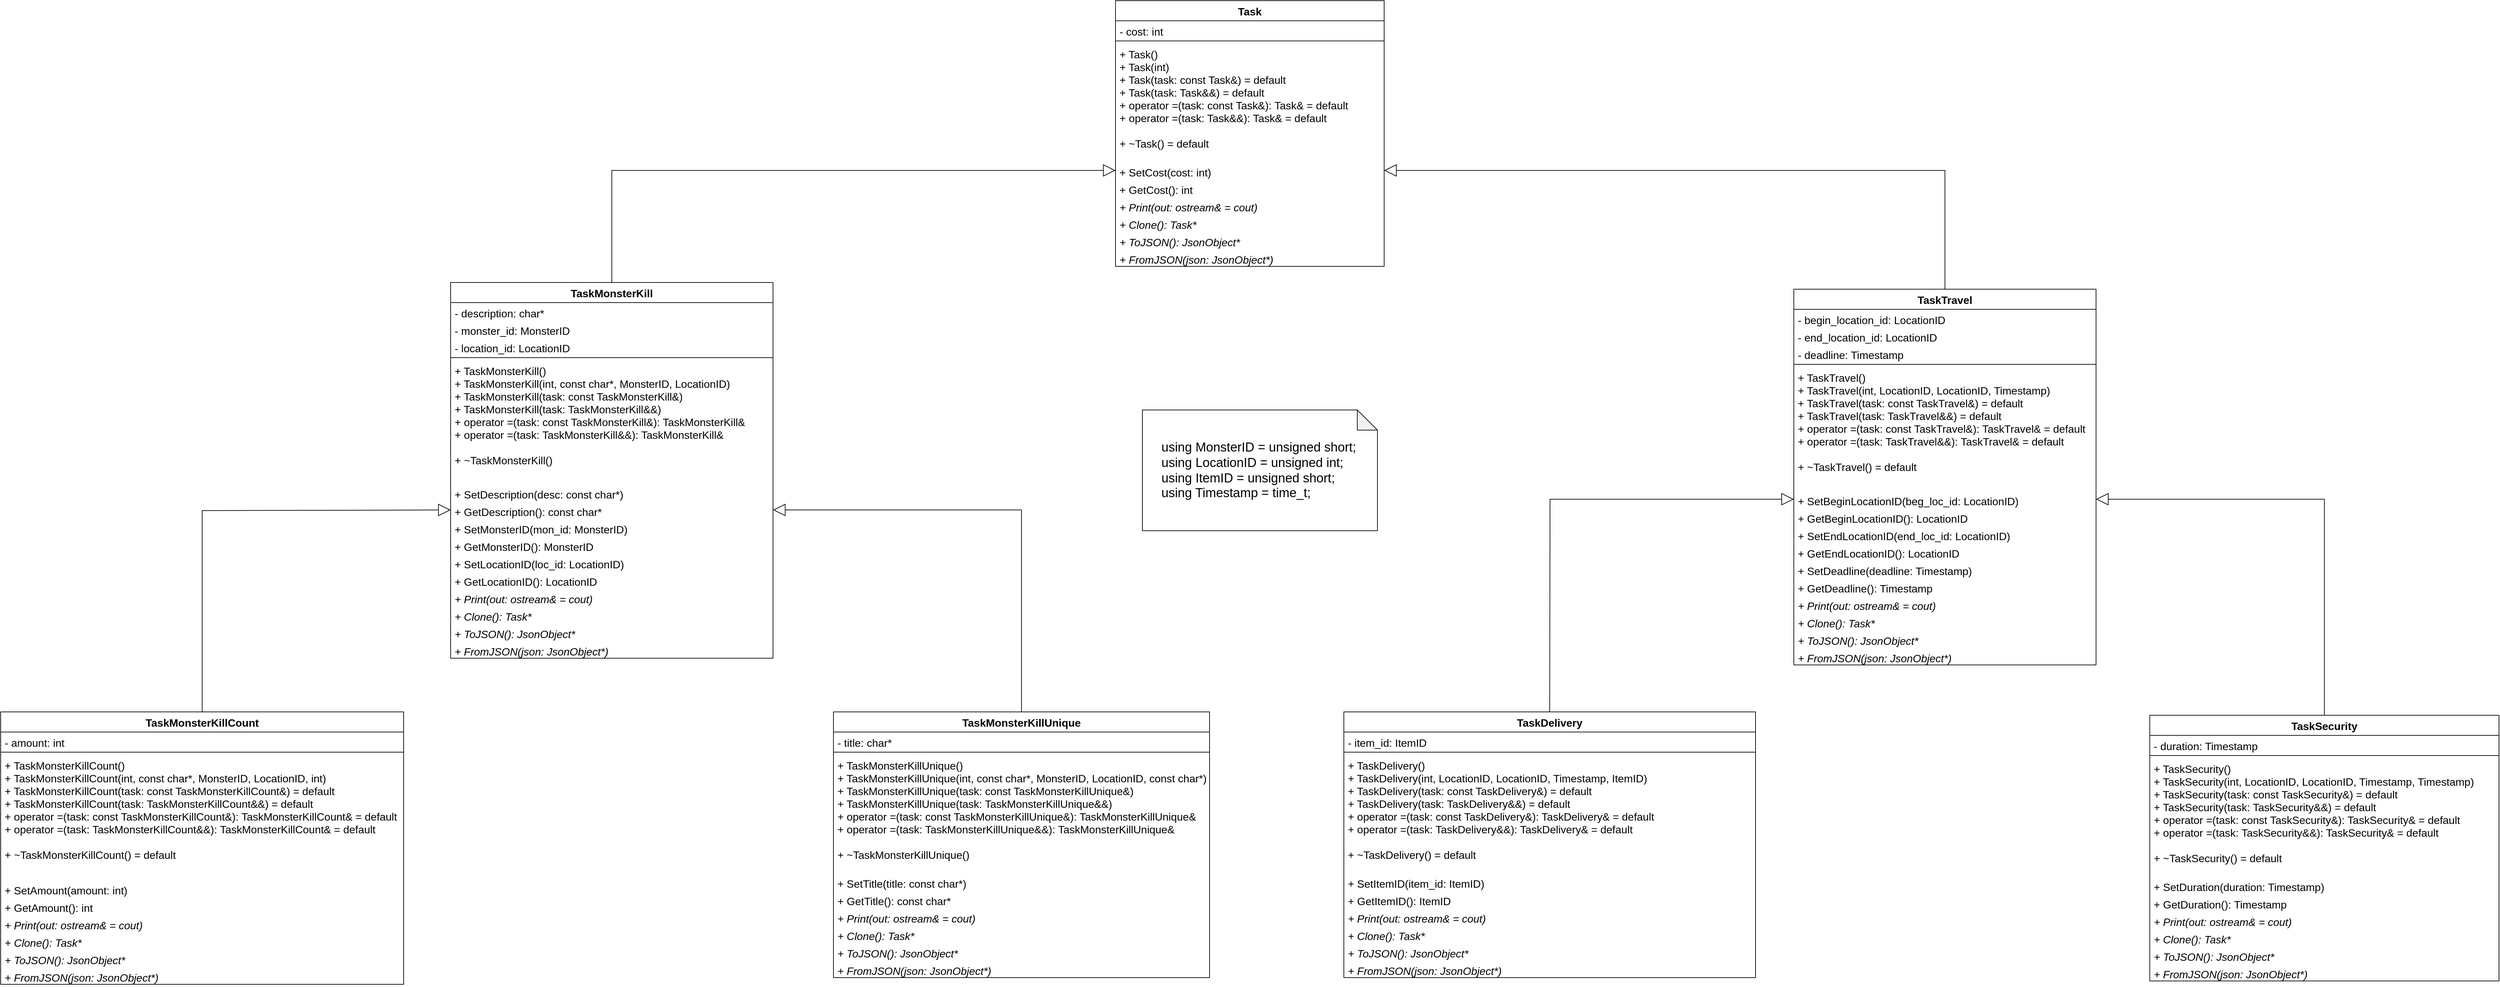 <mxfile version="21.3.2" type="device">
  <diagram id="rWQS4DkQSQgefhApk15S" name="Страница 1">
    <mxGraphModel dx="3987" dy="1282" grid="1" gridSize="10" guides="1" tooltips="1" connect="1" arrows="1" fold="1" page="1" pageScale="1" pageWidth="827" pageHeight="1169" math="0" shadow="0">
      <root>
        <mxCell id="0" />
        <mxCell id="1" parent="0" />
        <mxCell id="3hfO31XJrYpLVo_5r27i-4" value="Task" style="swimlane;fontStyle=1;align=center;verticalAlign=top;childLayout=stackLayout;horizontal=1;startSize=30;horizontalStack=0;resizeParent=1;resizeParentMax=0;resizeLast=0;collapsible=1;marginBottom=0;fontSize=16;" parent="1" vertex="1">
          <mxGeometry x="180" y="100" width="400" height="396" as="geometry">
            <mxRectangle x="240" y="80" width="130" height="30" as="alternateBounds" />
          </mxGeometry>
        </mxCell>
        <mxCell id="3hfO31XJrYpLVo_5r27i-5" value="- cost: int" style="text;strokeColor=none;fillColor=none;align=left;verticalAlign=top;spacingLeft=4;spacingRight=4;overflow=hidden;rotatable=0;points=[[0,0.5],[1,0.5]];portConstraint=eastwest;fontSize=16;" parent="3hfO31XJrYpLVo_5r27i-4" vertex="1">
          <mxGeometry y="30" width="400" height="26" as="geometry" />
        </mxCell>
        <mxCell id="3hfO31XJrYpLVo_5r27i-6" value="" style="line;strokeWidth=1;fillColor=none;align=left;verticalAlign=middle;spacingTop=-1;spacingLeft=3;spacingRight=3;rotatable=0;labelPosition=right;points=[];portConstraint=eastwest;strokeColor=inherit;fontSize=16;" parent="3hfO31XJrYpLVo_5r27i-4" vertex="1">
          <mxGeometry y="56" width="400" height="8" as="geometry" />
        </mxCell>
        <mxCell id="cNgjXtsWtj5kLl8NywG6-2" value="+ Task()&#xa;+ Task(int)&#xa;+ Task(task: const Task&amp;) = default&#xa;+ Task(task: Task&amp;&amp;) = default&#xa;+ operator =(task: const Task&amp;): Task&amp; = default&#xa;+ operator =(task: Task&amp;&amp;): Task&amp; = default&#xa;&#xa;+ ~Task() = default" style="text;strokeColor=none;fillColor=none;align=left;verticalAlign=top;spacingLeft=4;spacingRight=4;overflow=hidden;rotatable=0;points=[[0,0.5],[1,0.5]];portConstraint=eastwest;fontSize=16;" vertex="1" parent="3hfO31XJrYpLVo_5r27i-4">
          <mxGeometry y="64" width="400" height="176" as="geometry" />
        </mxCell>
        <mxCell id="3hfO31XJrYpLVo_5r27i-7" value="+ SetCost(cost: int)" style="text;strokeColor=none;fillColor=none;align=left;verticalAlign=top;spacingLeft=4;spacingRight=4;overflow=hidden;rotatable=0;points=[[0,0.5],[1,0.5]];portConstraint=eastwest;fontSize=16;" parent="3hfO31XJrYpLVo_5r27i-4" vertex="1">
          <mxGeometry y="240" width="400" height="26" as="geometry" />
        </mxCell>
        <mxCell id="PSsQXlyOoLHAOT7oywXX-3" value="+ GetCost(): int" style="text;strokeColor=none;fillColor=none;align=left;verticalAlign=top;spacingLeft=4;spacingRight=4;overflow=hidden;rotatable=0;points=[[0,0.5],[1,0.5]];portConstraint=eastwest;fontSize=16;" parent="3hfO31XJrYpLVo_5r27i-4" vertex="1">
          <mxGeometry y="266" width="400" height="26" as="geometry" />
        </mxCell>
        <mxCell id="PSsQXlyOoLHAOT7oywXX-6" value="+ Print(out: ostream&amp; = cout)" style="text;strokeColor=none;fillColor=none;align=left;verticalAlign=top;spacingLeft=4;spacingRight=4;overflow=hidden;rotatable=0;points=[[0,0.5],[1,0.5]];portConstraint=eastwest;fontSize=16;fontStyle=2" parent="3hfO31XJrYpLVo_5r27i-4" vertex="1">
          <mxGeometry y="292" width="400" height="26" as="geometry" />
        </mxCell>
        <mxCell id="Ha6nfSggmhr_J_KrxNNL-2" value="+ Clone(): Task*" style="text;strokeColor=none;fillColor=none;align=left;verticalAlign=top;spacingLeft=4;spacingRight=4;overflow=hidden;rotatable=0;points=[[0,0.5],[1,0.5]];portConstraint=eastwest;fontSize=16;fontStyle=2" parent="3hfO31XJrYpLVo_5r27i-4" vertex="1">
          <mxGeometry y="318" width="400" height="26" as="geometry" />
        </mxCell>
        <mxCell id="Ha6nfSggmhr_J_KrxNNL-9" value="+ ToJSON(): JsonObject*" style="text;strokeColor=none;fillColor=none;align=left;verticalAlign=top;spacingLeft=4;spacingRight=4;overflow=hidden;rotatable=0;points=[[0,0.5],[1,0.5]];portConstraint=eastwest;fontSize=16;fontStyle=2" parent="3hfO31XJrYpLVo_5r27i-4" vertex="1">
          <mxGeometry y="344" width="400" height="26" as="geometry" />
        </mxCell>
        <mxCell id="5is4JlVzFSGOokCDjIWY-12" value="+ FromJSON(json: JsonObject*)" style="text;strokeColor=none;fillColor=none;align=left;verticalAlign=top;spacingLeft=4;spacingRight=4;overflow=hidden;rotatable=0;points=[[0,0.5],[1,0.5]];portConstraint=eastwest;fontSize=16;fontStyle=2" parent="3hfO31XJrYpLVo_5r27i-4" vertex="1">
          <mxGeometry y="370" width="400" height="26" as="geometry" />
        </mxCell>
        <mxCell id="PSsQXlyOoLHAOT7oywXX-7" value="TaskMonsterKill" style="swimlane;fontStyle=1;align=center;verticalAlign=top;childLayout=stackLayout;horizontal=1;startSize=30;horizontalStack=0;resizeParent=1;resizeParentMax=0;resizeLast=0;collapsible=1;marginBottom=0;fontSize=16;" parent="1" vertex="1">
          <mxGeometry x="-810" y="520" width="480" height="560" as="geometry">
            <mxRectangle x="-160" y="400" width="130" height="30" as="alternateBounds" />
          </mxGeometry>
        </mxCell>
        <mxCell id="Ha6nfSggmhr_J_KrxNNL-1" value="- description: char*" style="text;strokeColor=none;fillColor=none;align=left;verticalAlign=top;spacingLeft=4;spacingRight=4;overflow=hidden;rotatable=0;points=[[0,0.5],[1,0.5]];portConstraint=eastwest;fontSize=16;" parent="PSsQXlyOoLHAOT7oywXX-7" vertex="1">
          <mxGeometry y="30" width="480" height="26" as="geometry" />
        </mxCell>
        <mxCell id="PSsQXlyOoLHAOT7oywXX-8" value="- monster_id: MonsterID" style="text;strokeColor=none;fillColor=none;align=left;verticalAlign=top;spacingLeft=4;spacingRight=4;overflow=hidden;rotatable=0;points=[[0,0.5],[1,0.5]];portConstraint=eastwest;fontSize=16;" parent="PSsQXlyOoLHAOT7oywXX-7" vertex="1">
          <mxGeometry y="56" width="480" height="26" as="geometry" />
        </mxCell>
        <mxCell id="PSsQXlyOoLHAOT7oywXX-9" value="- location_id: LocationID" style="text;strokeColor=none;fillColor=none;align=left;verticalAlign=top;spacingLeft=4;spacingRight=4;overflow=hidden;rotatable=0;points=[[0,0.5],[1,0.5]];portConstraint=eastwest;fontSize=16;" parent="PSsQXlyOoLHAOT7oywXX-7" vertex="1">
          <mxGeometry y="82" width="480" height="26" as="geometry" />
        </mxCell>
        <mxCell id="PSsQXlyOoLHAOT7oywXX-10" value="" style="line;strokeWidth=1;fillColor=none;align=left;verticalAlign=middle;spacingTop=-1;spacingLeft=3;spacingRight=3;rotatable=0;labelPosition=right;points=[];portConstraint=eastwest;strokeColor=inherit;fontSize=16;" parent="PSsQXlyOoLHAOT7oywXX-7" vertex="1">
          <mxGeometry y="108" width="480" height="8" as="geometry" />
        </mxCell>
        <mxCell id="cNgjXtsWtj5kLl8NywG6-24" value="+ TaskMonsterKill()&#xa;+ TaskMonsterKill(int, const char*, MonsterID, LocationID)&#xa;+ TaskMonsterKill(task: const TaskMonsterKill&amp;)&#xa;+ TaskMonsterKill(task: TaskMonsterKill&amp;&amp;)&#xa;+ operator =(task: const TaskMonsterKill&amp;): TaskMonsterKill&amp;&#xa;+ operator =(task: TaskMonsterKill&amp;&amp;): TaskMonsterKill&amp;&#xa;&#xa;+ ~TaskMonsterKill()" style="text;strokeColor=none;fillColor=none;align=left;verticalAlign=top;spacingLeft=4;spacingRight=4;overflow=hidden;rotatable=0;points=[[0,0.5],[1,0.5]];portConstraint=eastwest;fontSize=16;" vertex="1" parent="PSsQXlyOoLHAOT7oywXX-7">
          <mxGeometry y="116" width="480" height="184" as="geometry" />
        </mxCell>
        <mxCell id="PSsQXlyOoLHAOT7oywXX-5" value="+ SetDescription(desc: const char*)" style="text;strokeColor=none;fillColor=none;align=left;verticalAlign=top;spacingLeft=4;spacingRight=4;overflow=hidden;rotatable=0;points=[[0,0.5],[1,0.5]];portConstraint=eastwest;fontSize=16;" parent="PSsQXlyOoLHAOT7oywXX-7" vertex="1">
          <mxGeometry y="300" width="480" height="26" as="geometry" />
        </mxCell>
        <mxCell id="PSsQXlyOoLHAOT7oywXX-4" value="+ GetDescription(): const char*" style="text;strokeColor=none;fillColor=none;align=left;verticalAlign=top;spacingLeft=4;spacingRight=4;overflow=hidden;rotatable=0;points=[[0,0.5],[1,0.5]];portConstraint=eastwest;fontSize=16;" parent="PSsQXlyOoLHAOT7oywXX-7" vertex="1">
          <mxGeometry y="326" width="480" height="26" as="geometry" />
        </mxCell>
        <mxCell id="PSsQXlyOoLHAOT7oywXX-11" value="+ SetMonsterID(mon_id: MonsterID)" style="text;strokeColor=none;fillColor=none;align=left;verticalAlign=top;spacingLeft=4;spacingRight=4;overflow=hidden;rotatable=0;points=[[0,0.5],[1,0.5]];portConstraint=eastwest;fontSize=16;" parent="PSsQXlyOoLHAOT7oywXX-7" vertex="1">
          <mxGeometry y="352" width="480" height="26" as="geometry" />
        </mxCell>
        <mxCell id="PSsQXlyOoLHAOT7oywXX-12" value="+ GetMonsterID(): MonsterID" style="text;strokeColor=none;fillColor=none;align=left;verticalAlign=top;spacingLeft=4;spacingRight=4;overflow=hidden;rotatable=0;points=[[0,0.5],[1,0.5]];portConstraint=eastwest;fontSize=16;" parent="PSsQXlyOoLHAOT7oywXX-7" vertex="1">
          <mxGeometry y="378" width="480" height="26" as="geometry" />
        </mxCell>
        <mxCell id="PSsQXlyOoLHAOT7oywXX-18" value="+ SetLocationID(loc_id: LocationID)" style="text;strokeColor=none;fillColor=none;align=left;verticalAlign=top;spacingLeft=4;spacingRight=4;overflow=hidden;rotatable=0;points=[[0,0.5],[1,0.5]];portConstraint=eastwest;fontSize=16;" parent="PSsQXlyOoLHAOT7oywXX-7" vertex="1">
          <mxGeometry y="404" width="480" height="26" as="geometry" />
        </mxCell>
        <mxCell id="PSsQXlyOoLHAOT7oywXX-17" value="+ GetLocationID(): LocationID" style="text;strokeColor=none;fillColor=none;align=left;verticalAlign=top;spacingLeft=4;spacingRight=4;overflow=hidden;rotatable=0;points=[[0,0.5],[1,0.5]];portConstraint=eastwest;fontSize=16;" parent="PSsQXlyOoLHAOT7oywXX-7" vertex="1">
          <mxGeometry y="430" width="480" height="26" as="geometry" />
        </mxCell>
        <mxCell id="PSsQXlyOoLHAOT7oywXX-15" value="+ Print(out: ostream&amp; = cout)" style="text;strokeColor=none;fillColor=none;align=left;verticalAlign=top;spacingLeft=4;spacingRight=4;overflow=hidden;rotatable=0;points=[[0,0.5],[1,0.5]];portConstraint=eastwest;fontSize=16;fontStyle=2" parent="PSsQXlyOoLHAOT7oywXX-7" vertex="1">
          <mxGeometry y="456" width="480" height="26" as="geometry" />
        </mxCell>
        <mxCell id="Ha6nfSggmhr_J_KrxNNL-3" value="+ Clone(): Task*" style="text;strokeColor=none;fillColor=none;align=left;verticalAlign=top;spacingLeft=4;spacingRight=4;overflow=hidden;rotatable=0;points=[[0,0.5],[1,0.5]];portConstraint=eastwest;fontSize=16;fontStyle=2" parent="PSsQXlyOoLHAOT7oywXX-7" vertex="1">
          <mxGeometry y="482" width="480" height="26" as="geometry" />
        </mxCell>
        <mxCell id="5is4JlVzFSGOokCDjIWY-1" value="+ ToJSON(): JsonObject*" style="text;strokeColor=none;fillColor=none;align=left;verticalAlign=top;spacingLeft=4;spacingRight=4;overflow=hidden;rotatable=0;points=[[0,0.5],[1,0.5]];portConstraint=eastwest;fontSize=16;fontStyle=2" parent="PSsQXlyOoLHAOT7oywXX-7" vertex="1">
          <mxGeometry y="508" width="480" height="26" as="geometry" />
        </mxCell>
        <mxCell id="5is4JlVzFSGOokCDjIWY-13" value="+ FromJSON(json: JsonObject*)" style="text;strokeColor=none;fillColor=none;align=left;verticalAlign=top;spacingLeft=4;spacingRight=4;overflow=hidden;rotatable=0;points=[[0,0.5],[1,0.5]];portConstraint=eastwest;fontSize=16;fontStyle=2" parent="PSsQXlyOoLHAOT7oywXX-7" vertex="1">
          <mxGeometry y="534" width="480" height="26" as="geometry" />
        </mxCell>
        <mxCell id="PSsQXlyOoLHAOT7oywXX-19" value="" style="endArrow=block;endSize=16;endFill=0;html=1;rounded=0;exitX=0.5;exitY=0;exitDx=0;exitDy=0;entryX=0;entryY=0.5;entryDx=0;entryDy=0;" parent="1" source="PSsQXlyOoLHAOT7oywXX-7" target="3hfO31XJrYpLVo_5r27i-7" edge="1">
          <mxGeometry x="0.161" y="11" width="160" relative="1" as="geometry">
            <mxPoint x="70" y="350" as="sourcePoint" />
            <mxPoint x="210" y="120" as="targetPoint" />
            <Array as="points">
              <mxPoint x="-570" y="353" />
            </Array>
            <mxPoint as="offset" />
          </mxGeometry>
        </mxCell>
        <mxCell id="PSsQXlyOoLHAOT7oywXX-20" value="TaskTravel" style="swimlane;fontStyle=1;align=center;verticalAlign=top;childLayout=stackLayout;horizontal=1;startSize=30;horizontalStack=0;resizeParent=1;resizeParentMax=0;resizeLast=0;collapsible=1;marginBottom=0;fontSize=16;" parent="1" vertex="1">
          <mxGeometry x="1190" y="530" width="450" height="560" as="geometry">
            <mxRectangle x="600" y="400" width="130" height="30" as="alternateBounds" />
          </mxGeometry>
        </mxCell>
        <mxCell id="PSsQXlyOoLHAOT7oywXX-21" value="- begin_location_id: LocationID" style="text;strokeColor=none;fillColor=none;align=left;verticalAlign=top;spacingLeft=4;spacingRight=4;overflow=hidden;rotatable=0;points=[[0,0.5],[1,0.5]];portConstraint=eastwest;fontSize=16;" parent="PSsQXlyOoLHAOT7oywXX-20" vertex="1">
          <mxGeometry y="30" width="450" height="26" as="geometry" />
        </mxCell>
        <mxCell id="PSsQXlyOoLHAOT7oywXX-22" value="- end_location_id: LocationID" style="text;strokeColor=none;fillColor=none;align=left;verticalAlign=top;spacingLeft=4;spacingRight=4;overflow=hidden;rotatable=0;points=[[0,0.5],[1,0.5]];portConstraint=eastwest;fontSize=16;" parent="PSsQXlyOoLHAOT7oywXX-20" vertex="1">
          <mxGeometry y="56" width="450" height="26" as="geometry" />
        </mxCell>
        <mxCell id="PSsQXlyOoLHAOT7oywXX-67" value="- deadline: Timestamp" style="text;strokeColor=none;fillColor=none;align=left;verticalAlign=top;spacingLeft=4;spacingRight=4;overflow=hidden;rotatable=0;points=[[0,0.5],[1,0.5]];portConstraint=eastwest;fontSize=16;" parent="PSsQXlyOoLHAOT7oywXX-20" vertex="1">
          <mxGeometry y="82" width="450" height="26" as="geometry" />
        </mxCell>
        <mxCell id="PSsQXlyOoLHAOT7oywXX-23" value="" style="line;strokeWidth=1;fillColor=none;align=left;verticalAlign=middle;spacingTop=-1;spacingLeft=3;spacingRight=3;rotatable=0;labelPosition=right;points=[];portConstraint=eastwest;strokeColor=inherit;fontSize=16;" parent="PSsQXlyOoLHAOT7oywXX-20" vertex="1">
          <mxGeometry y="108" width="450" height="8" as="geometry" />
        </mxCell>
        <mxCell id="cNgjXtsWtj5kLl8NywG6-51" value="+ TaskTravel()&#xa;+ TaskTravel(int, LocationID, LocationID, Timestamp)&#xa;+ TaskTravel(task: const TaskTravel&amp;) = default&#xa;+ TaskTravel(task: TaskTravel&amp;&amp;) = default&#xa;+ operator =(task: const TaskTravel&amp;): TaskTravel&amp; = default&#xa;+ operator =(task: TaskTravel&amp;&amp;): TaskTravel&amp; = default&#xa;&#xa;+ ~TaskTravel() = default" style="text;strokeColor=none;fillColor=none;align=left;verticalAlign=top;spacingLeft=4;spacingRight=4;overflow=hidden;rotatable=0;points=[[0,0.5],[1,0.5]];portConstraint=eastwest;fontSize=16;" vertex="1" parent="PSsQXlyOoLHAOT7oywXX-20">
          <mxGeometry y="116" width="450" height="184" as="geometry" />
        </mxCell>
        <mxCell id="PSsQXlyOoLHAOT7oywXX-24" value="+ SetBeginLocationID(beg_loc_id: LocationID)" style="text;strokeColor=none;fillColor=none;align=left;verticalAlign=top;spacingLeft=4;spacingRight=4;overflow=hidden;rotatable=0;points=[[0,0.5],[1,0.5]];portConstraint=eastwest;fontSize=16;" parent="PSsQXlyOoLHAOT7oywXX-20" vertex="1">
          <mxGeometry y="300" width="450" height="26" as="geometry" />
        </mxCell>
        <mxCell id="PSsQXlyOoLHAOT7oywXX-25" value="+ GetBeginLocationID(): LocationID" style="text;strokeColor=none;fillColor=none;align=left;verticalAlign=top;spacingLeft=4;spacingRight=4;overflow=hidden;rotatable=0;points=[[0,0.5],[1,0.5]];portConstraint=eastwest;fontSize=16;" parent="PSsQXlyOoLHAOT7oywXX-20" vertex="1">
          <mxGeometry y="326" width="450" height="26" as="geometry" />
        </mxCell>
        <mxCell id="PSsQXlyOoLHAOT7oywXX-31" value="+ SetEndLocationID(end_loc_id: LocationID)" style="text;strokeColor=none;fillColor=none;align=left;verticalAlign=top;spacingLeft=4;spacingRight=4;overflow=hidden;rotatable=0;points=[[0,0.5],[1,0.5]];portConstraint=eastwest;fontSize=16;" parent="PSsQXlyOoLHAOT7oywXX-20" vertex="1">
          <mxGeometry y="352" width="450" height="26" as="geometry" />
        </mxCell>
        <mxCell id="PSsQXlyOoLHAOT7oywXX-30" value="+ GetEndLocationID(): LocationID" style="text;strokeColor=none;fillColor=none;align=left;verticalAlign=top;spacingLeft=4;spacingRight=4;overflow=hidden;rotatable=0;points=[[0,0.5],[1,0.5]];portConstraint=eastwest;fontSize=16;" parent="PSsQXlyOoLHAOT7oywXX-20" vertex="1">
          <mxGeometry y="378" width="450" height="26" as="geometry" />
        </mxCell>
        <mxCell id="PSsQXlyOoLHAOT7oywXX-68" value="+ SetDeadline(deadline: Timestamp)" style="text;strokeColor=none;fillColor=none;align=left;verticalAlign=top;spacingLeft=4;spacingRight=4;overflow=hidden;rotatable=0;points=[[0,0.5],[1,0.5]];portConstraint=eastwest;fontSize=16;" parent="PSsQXlyOoLHAOT7oywXX-20" vertex="1">
          <mxGeometry y="404" width="450" height="26" as="geometry" />
        </mxCell>
        <mxCell id="PSsQXlyOoLHAOT7oywXX-69" value="+ GetDeadline(): Timestamp" style="text;strokeColor=none;fillColor=none;align=left;verticalAlign=top;spacingLeft=4;spacingRight=4;overflow=hidden;rotatable=0;points=[[0,0.5],[1,0.5]];portConstraint=eastwest;fontSize=16;" parent="PSsQXlyOoLHAOT7oywXX-20" vertex="1">
          <mxGeometry y="430" width="450" height="26" as="geometry" />
        </mxCell>
        <mxCell id="PSsQXlyOoLHAOT7oywXX-28" value="+ Print(out: ostream&amp; = cout)" style="text;strokeColor=none;fillColor=none;align=left;verticalAlign=top;spacingLeft=4;spacingRight=4;overflow=hidden;rotatable=0;points=[[0,0.5],[1,0.5]];portConstraint=eastwest;fontSize=16;fontStyle=2" parent="PSsQXlyOoLHAOT7oywXX-20" vertex="1">
          <mxGeometry y="456" width="450" height="26" as="geometry" />
        </mxCell>
        <mxCell id="Ha6nfSggmhr_J_KrxNNL-4" value="+ Clone(): Task*" style="text;strokeColor=none;fillColor=none;align=left;verticalAlign=top;spacingLeft=4;spacingRight=4;overflow=hidden;rotatable=0;points=[[0,0.5],[1,0.5]];portConstraint=eastwest;fontSize=16;fontStyle=2" parent="PSsQXlyOoLHAOT7oywXX-20" vertex="1">
          <mxGeometry y="482" width="450" height="26" as="geometry" />
        </mxCell>
        <mxCell id="5is4JlVzFSGOokCDjIWY-2" value="+ ToJSON(): JsonObject*" style="text;strokeColor=none;fillColor=none;align=left;verticalAlign=top;spacingLeft=4;spacingRight=4;overflow=hidden;rotatable=0;points=[[0,0.5],[1,0.5]];portConstraint=eastwest;fontSize=16;fontStyle=2" parent="PSsQXlyOoLHAOT7oywXX-20" vertex="1">
          <mxGeometry y="508" width="450" height="26" as="geometry" />
        </mxCell>
        <mxCell id="5is4JlVzFSGOokCDjIWY-16" value="+ FromJSON(json: JsonObject*)" style="text;strokeColor=none;fillColor=none;align=left;verticalAlign=top;spacingLeft=4;spacingRight=4;overflow=hidden;rotatable=0;points=[[0,0.5],[1,0.5]];portConstraint=eastwest;fontSize=16;fontStyle=2" parent="PSsQXlyOoLHAOT7oywXX-20" vertex="1">
          <mxGeometry y="534" width="450" height="26" as="geometry" />
        </mxCell>
        <mxCell id="PSsQXlyOoLHAOT7oywXX-29" value="" style="endArrow=block;endSize=16;endFill=0;html=1;rounded=0;exitX=0.5;exitY=0;exitDx=0;exitDy=0;entryX=1;entryY=0.5;entryDx=0;entryDy=0;" parent="1" source="PSsQXlyOoLHAOT7oywXX-20" target="3hfO31XJrYpLVo_5r27i-7" edge="1">
          <mxGeometry x="0.161" y="11" width="160" relative="1" as="geometry">
            <mxPoint x="730" y="357" as="sourcePoint" />
            <mxPoint x="970" y="140" as="targetPoint" />
            <Array as="points">
              <mxPoint x="1415" y="353" />
            </Array>
            <mxPoint as="offset" />
          </mxGeometry>
        </mxCell>
        <mxCell id="PSsQXlyOoLHAOT7oywXX-32" value="TaskMonsterKillCount" style="swimlane;fontStyle=1;align=center;verticalAlign=top;childLayout=stackLayout;horizontal=1;startSize=30;horizontalStack=0;resizeParent=1;resizeParentMax=0;resizeLast=0;collapsible=1;marginBottom=0;fontSize=16;" parent="1" vertex="1">
          <mxGeometry x="-1480" y="1160" width="600" height="406" as="geometry">
            <mxRectangle x="-160" y="400" width="130" height="30" as="alternateBounds" />
          </mxGeometry>
        </mxCell>
        <mxCell id="PSsQXlyOoLHAOT7oywXX-33" value="- amount: int" style="text;strokeColor=none;fillColor=none;align=left;verticalAlign=top;spacingLeft=4;spacingRight=4;overflow=hidden;rotatable=0;points=[[0,0.5],[1,0.5]];portConstraint=eastwest;fontSize=16;" parent="PSsQXlyOoLHAOT7oywXX-32" vertex="1">
          <mxGeometry y="30" width="600" height="26" as="geometry" />
        </mxCell>
        <mxCell id="PSsQXlyOoLHAOT7oywXX-35" value="" style="line;strokeWidth=1;fillColor=none;align=left;verticalAlign=middle;spacingTop=-1;spacingLeft=3;spacingRight=3;rotatable=0;labelPosition=right;points=[];portConstraint=eastwest;strokeColor=inherit;fontSize=16;" parent="PSsQXlyOoLHAOT7oywXX-32" vertex="1">
          <mxGeometry y="56" width="600" height="8" as="geometry" />
        </mxCell>
        <mxCell id="cNgjXtsWtj5kLl8NywG6-30" value="+ TaskMonsterKillCount()&#xa;+ TaskMonsterKillCount(int, const char*, MonsterID, LocationID, int)&#xa;+ TaskMonsterKillCount(task: const TaskMonsterKillCount&amp;) = default&#xa;+ TaskMonsterKillCount(task: TaskMonsterKillCount&amp;&amp;) = default&#xa;+ operator =(task: const TaskMonsterKillCount&amp;): TaskMonsterKillCount&amp; = default&#xa;+ operator =(task: TaskMonsterKillCount&amp;&amp;): TaskMonsterKillCount&amp; = default&#xa;&#xa;+ ~TaskMonsterKillCount() = default" style="text;strokeColor=none;fillColor=none;align=left;verticalAlign=top;spacingLeft=4;spacingRight=4;overflow=hidden;rotatable=0;points=[[0,0.5],[1,0.5]];portConstraint=eastwest;fontSize=16;" vertex="1" parent="PSsQXlyOoLHAOT7oywXX-32">
          <mxGeometry y="64" width="600" height="186" as="geometry" />
        </mxCell>
        <mxCell id="PSsQXlyOoLHAOT7oywXX-36" value="+ SetAmount(amount: int)" style="text;strokeColor=none;fillColor=none;align=left;verticalAlign=top;spacingLeft=4;spacingRight=4;overflow=hidden;rotatable=0;points=[[0,0.5],[1,0.5]];portConstraint=eastwest;fontSize=16;" parent="PSsQXlyOoLHAOT7oywXX-32" vertex="1">
          <mxGeometry y="250" width="600" height="26" as="geometry" />
        </mxCell>
        <mxCell id="PSsQXlyOoLHAOT7oywXX-37" value="+ GetAmount(): int" style="text;strokeColor=none;fillColor=none;align=left;verticalAlign=top;spacingLeft=4;spacingRight=4;overflow=hidden;rotatable=0;points=[[0,0.5],[1,0.5]];portConstraint=eastwest;fontSize=16;" parent="PSsQXlyOoLHAOT7oywXX-32" vertex="1">
          <mxGeometry y="276" width="600" height="26" as="geometry" />
        </mxCell>
        <mxCell id="PSsQXlyOoLHAOT7oywXX-40" value="+ Print(out: ostream&amp; = cout)" style="text;strokeColor=none;fillColor=none;align=left;verticalAlign=top;spacingLeft=4;spacingRight=4;overflow=hidden;rotatable=0;points=[[0,0.5],[1,0.5]];portConstraint=eastwest;fontSize=16;fontStyle=2" parent="PSsQXlyOoLHAOT7oywXX-32" vertex="1">
          <mxGeometry y="302" width="600" height="26" as="geometry" />
        </mxCell>
        <mxCell id="Ha6nfSggmhr_J_KrxNNL-5" value="+ Clone(): Task*" style="text;strokeColor=none;fillColor=none;align=left;verticalAlign=top;spacingLeft=4;spacingRight=4;overflow=hidden;rotatable=0;points=[[0,0.5],[1,0.5]];portConstraint=eastwest;fontSize=16;fontStyle=2" parent="PSsQXlyOoLHAOT7oywXX-32" vertex="1">
          <mxGeometry y="328" width="600" height="26" as="geometry" />
        </mxCell>
        <mxCell id="5is4JlVzFSGOokCDjIWY-5" value="+ ToJSON(): JsonObject*" style="text;strokeColor=none;fillColor=none;align=left;verticalAlign=top;spacingLeft=4;spacingRight=4;overflow=hidden;rotatable=0;points=[[0,0.5],[1,0.5]];portConstraint=eastwest;fontSize=16;fontStyle=2" parent="PSsQXlyOoLHAOT7oywXX-32" vertex="1">
          <mxGeometry y="354" width="600" height="26" as="geometry" />
        </mxCell>
        <mxCell id="5is4JlVzFSGOokCDjIWY-14" value="+ FromJSON(json: JsonObject*)" style="text;strokeColor=none;fillColor=none;align=left;verticalAlign=top;spacingLeft=4;spacingRight=4;overflow=hidden;rotatable=0;points=[[0,0.5],[1,0.5]];portConstraint=eastwest;fontSize=16;fontStyle=2" parent="PSsQXlyOoLHAOT7oywXX-32" vertex="1">
          <mxGeometry y="380" width="600" height="26" as="geometry" />
        </mxCell>
        <mxCell id="PSsQXlyOoLHAOT7oywXX-41" value="TaskMonsterKillUnique" style="swimlane;fontStyle=1;align=center;verticalAlign=top;childLayout=stackLayout;horizontal=1;startSize=30;horizontalStack=0;resizeParent=1;resizeParentMax=0;resizeLast=0;collapsible=1;marginBottom=0;fontSize=16;" parent="1" vertex="1">
          <mxGeometry x="-240" y="1160" width="560" height="396" as="geometry">
            <mxRectangle x="-160" y="400" width="130" height="30" as="alternateBounds" />
          </mxGeometry>
        </mxCell>
        <mxCell id="PSsQXlyOoLHAOT7oywXX-42" value="- title: char*" style="text;strokeColor=none;fillColor=none;align=left;verticalAlign=top;spacingLeft=4;spacingRight=4;overflow=hidden;rotatable=0;points=[[0,0.5],[1,0.5]];portConstraint=eastwest;fontSize=16;" parent="PSsQXlyOoLHAOT7oywXX-41" vertex="1">
          <mxGeometry y="30" width="560" height="26" as="geometry" />
        </mxCell>
        <mxCell id="PSsQXlyOoLHAOT7oywXX-43" value="" style="line;strokeWidth=1;fillColor=none;align=left;verticalAlign=middle;spacingTop=-1;spacingLeft=3;spacingRight=3;rotatable=0;labelPosition=right;points=[];portConstraint=eastwest;strokeColor=inherit;fontSize=16;" parent="PSsQXlyOoLHAOT7oywXX-41" vertex="1">
          <mxGeometry y="56" width="560" height="8" as="geometry" />
        </mxCell>
        <mxCell id="cNgjXtsWtj5kLl8NywG6-37" value="+ TaskMonsterKillUnique()&#xa;+ TaskMonsterKillUnique(int, const char*, MonsterID, LocationID, const char*)&#xa;+ TaskMonsterKillUnique(task: const TaskMonsterKillUnique&amp;)&#xa;+ TaskMonsterKillUnique(task: TaskMonsterKillUnique&amp;&amp;)&#xa;+ operator =(task: const TaskMonsterKillUnique&amp;): TaskMonsterKillUnique&amp;&#xa;+ operator =(task: TaskMonsterKillUnique&amp;&amp;): TaskMonsterKillUnique&amp;&#xa;&#xa;+ ~TaskMonsterKillUnique()" style="text;strokeColor=none;fillColor=none;align=left;verticalAlign=top;spacingLeft=4;spacingRight=4;overflow=hidden;rotatable=0;points=[[0,0.5],[1,0.5]];portConstraint=eastwest;fontSize=16;" vertex="1" parent="PSsQXlyOoLHAOT7oywXX-41">
          <mxGeometry y="64" width="560" height="176" as="geometry" />
        </mxCell>
        <mxCell id="PSsQXlyOoLHAOT7oywXX-44" value="+ SetTitle(title: const char*)" style="text;strokeColor=none;fillColor=none;align=left;verticalAlign=top;spacingLeft=4;spacingRight=4;overflow=hidden;rotatable=0;points=[[0,0.5],[1,0.5]];portConstraint=eastwest;fontSize=16;" parent="PSsQXlyOoLHAOT7oywXX-41" vertex="1">
          <mxGeometry y="240" width="560" height="26" as="geometry" />
        </mxCell>
        <mxCell id="PSsQXlyOoLHAOT7oywXX-45" value="+ GetTitle(): const char*" style="text;strokeColor=none;fillColor=none;align=left;verticalAlign=top;spacingLeft=4;spacingRight=4;overflow=hidden;rotatable=0;points=[[0,0.5],[1,0.5]];portConstraint=eastwest;fontSize=16;" parent="PSsQXlyOoLHAOT7oywXX-41" vertex="1">
          <mxGeometry y="266" width="560" height="26" as="geometry" />
        </mxCell>
        <mxCell id="PSsQXlyOoLHAOT7oywXX-46" value="+ Print(out: ostream&amp; = cout)" style="text;strokeColor=none;fillColor=none;align=left;verticalAlign=top;spacingLeft=4;spacingRight=4;overflow=hidden;rotatable=0;points=[[0,0.5],[1,0.5]];portConstraint=eastwest;fontSize=16;fontStyle=2" parent="PSsQXlyOoLHAOT7oywXX-41" vertex="1">
          <mxGeometry y="292" width="560" height="26" as="geometry" />
        </mxCell>
        <mxCell id="Ha6nfSggmhr_J_KrxNNL-6" value="+ Clone(): Task*" style="text;strokeColor=none;fillColor=none;align=left;verticalAlign=top;spacingLeft=4;spacingRight=4;overflow=hidden;rotatable=0;points=[[0,0.5],[1,0.5]];portConstraint=eastwest;fontSize=16;fontStyle=2" parent="PSsQXlyOoLHAOT7oywXX-41" vertex="1">
          <mxGeometry y="318" width="560" height="26" as="geometry" />
        </mxCell>
        <mxCell id="5is4JlVzFSGOokCDjIWY-3" value="+ ToJSON(): JsonObject*" style="text;strokeColor=none;fillColor=none;align=left;verticalAlign=top;spacingLeft=4;spacingRight=4;overflow=hidden;rotatable=0;points=[[0,0.5],[1,0.5]];portConstraint=eastwest;fontSize=16;fontStyle=2" parent="PSsQXlyOoLHAOT7oywXX-41" vertex="1">
          <mxGeometry y="344" width="560" height="26" as="geometry" />
        </mxCell>
        <mxCell id="5is4JlVzFSGOokCDjIWY-4" value="+ FromJSON(json: JsonObject*)" style="text;strokeColor=none;fillColor=none;align=left;verticalAlign=top;spacingLeft=4;spacingRight=4;overflow=hidden;rotatable=0;points=[[0,0.5],[1,0.5]];portConstraint=eastwest;fontSize=16;fontStyle=2" parent="PSsQXlyOoLHAOT7oywXX-41" vertex="1">
          <mxGeometry y="370" width="560" height="26" as="geometry" />
        </mxCell>
        <mxCell id="PSsQXlyOoLHAOT7oywXX-47" value="" style="endArrow=block;endSize=16;endFill=0;html=1;rounded=0;exitX=0.5;exitY=0;exitDx=0;exitDy=0;entryX=0;entryY=0.5;entryDx=0;entryDy=0;" parent="1" source="PSsQXlyOoLHAOT7oywXX-32" target="PSsQXlyOoLHAOT7oywXX-4" edge="1">
          <mxGeometry x="0.161" y="11" width="160" relative="1" as="geometry">
            <mxPoint x="-430" y="707" as="sourcePoint" />
            <mxPoint x="-190" y="490" as="targetPoint" />
            <Array as="points">
              <mxPoint x="-1180" y="860" />
            </Array>
            <mxPoint as="offset" />
          </mxGeometry>
        </mxCell>
        <mxCell id="PSsQXlyOoLHAOT7oywXX-48" value="" style="endArrow=block;endSize=16;endFill=0;html=1;rounded=0;exitX=0.5;exitY=0;exitDx=0;exitDy=0;entryX=1;entryY=0.5;entryDx=0;entryDy=0;" parent="1" source="PSsQXlyOoLHAOT7oywXX-41" target="PSsQXlyOoLHAOT7oywXX-4" edge="1">
          <mxGeometry x="0.161" y="11" width="160" relative="1" as="geometry">
            <mxPoint x="220" y="667" as="sourcePoint" />
            <mxPoint x="460" y="450" as="targetPoint" />
            <Array as="points">
              <mxPoint x="40" y="859" />
            </Array>
            <mxPoint as="offset" />
          </mxGeometry>
        </mxCell>
        <mxCell id="PSsQXlyOoLHAOT7oywXX-61" value="TaskDelivery" style="swimlane;fontStyle=1;align=center;verticalAlign=top;childLayout=stackLayout;horizontal=1;startSize=30;horizontalStack=0;resizeParent=1;resizeParentMax=0;resizeLast=0;collapsible=1;marginBottom=0;fontSize=16;" parent="1" vertex="1">
          <mxGeometry x="520" y="1160" width="613" height="396" as="geometry">
            <mxRectangle x="-160" y="400" width="130" height="30" as="alternateBounds" />
          </mxGeometry>
        </mxCell>
        <mxCell id="PSsQXlyOoLHAOT7oywXX-62" value="- item_id: ItemID" style="text;strokeColor=none;fillColor=none;align=left;verticalAlign=top;spacingLeft=4;spacingRight=4;overflow=hidden;rotatable=0;points=[[0,0.5],[1,0.5]];portConstraint=eastwest;fontSize=16;" parent="PSsQXlyOoLHAOT7oywXX-61" vertex="1">
          <mxGeometry y="30" width="613" height="26" as="geometry" />
        </mxCell>
        <mxCell id="PSsQXlyOoLHAOT7oywXX-63" value="" style="line;strokeWidth=1;fillColor=none;align=left;verticalAlign=middle;spacingTop=-1;spacingLeft=3;spacingRight=3;rotatable=0;labelPosition=right;points=[];portConstraint=eastwest;strokeColor=inherit;fontSize=16;" parent="PSsQXlyOoLHAOT7oywXX-61" vertex="1">
          <mxGeometry y="56" width="613" height="8" as="geometry" />
        </mxCell>
        <mxCell id="cNgjXtsWtj5kLl8NywG6-44" value="+ TaskDelivery()&#xa;+ TaskDelivery(int, LocationID, LocationID, Timestamp, ItemID)&#xa;+ TaskDelivery(task: const TaskDelivery&amp;) = default&#xa;+ TaskDelivery(task: TaskDelivery&amp;&amp;) = default&#xa;+ operator =(task: const TaskDelivery&amp;): TaskDelivery&amp; = default&#xa;+ operator =(task: TaskDelivery&amp;&amp;): TaskDelivery&amp; = default&#xa;&#xa;+ ~TaskDelivery() = default" style="text;strokeColor=none;fillColor=none;align=left;verticalAlign=top;spacingLeft=4;spacingRight=4;overflow=hidden;rotatable=0;points=[[0,0.5],[1,0.5]];portConstraint=eastwest;fontSize=16;" vertex="1" parent="PSsQXlyOoLHAOT7oywXX-61">
          <mxGeometry y="64" width="613" height="176" as="geometry" />
        </mxCell>
        <mxCell id="PSsQXlyOoLHAOT7oywXX-64" value="+ SetItemID(item_id: ItemID)" style="text;strokeColor=none;fillColor=none;align=left;verticalAlign=top;spacingLeft=4;spacingRight=4;overflow=hidden;rotatable=0;points=[[0,0.5],[1,0.5]];portConstraint=eastwest;fontSize=16;" parent="PSsQXlyOoLHAOT7oywXX-61" vertex="1">
          <mxGeometry y="240" width="613" height="26" as="geometry" />
        </mxCell>
        <mxCell id="PSsQXlyOoLHAOT7oywXX-65" value="+ GetItemID(): ItemID" style="text;strokeColor=none;fillColor=none;align=left;verticalAlign=top;spacingLeft=4;spacingRight=4;overflow=hidden;rotatable=0;points=[[0,0.5],[1,0.5]];portConstraint=eastwest;fontSize=16;" parent="PSsQXlyOoLHAOT7oywXX-61" vertex="1">
          <mxGeometry y="266" width="613" height="26" as="geometry" />
        </mxCell>
        <mxCell id="PSsQXlyOoLHAOT7oywXX-66" value="+ Print(out: ostream&amp; = cout)" style="text;strokeColor=none;fillColor=none;align=left;verticalAlign=top;spacingLeft=4;spacingRight=4;overflow=hidden;rotatable=0;points=[[0,0.5],[1,0.5]];portConstraint=eastwest;fontSize=16;fontStyle=2" parent="PSsQXlyOoLHAOT7oywXX-61" vertex="1">
          <mxGeometry y="292" width="613" height="26" as="geometry" />
        </mxCell>
        <mxCell id="Ha6nfSggmhr_J_KrxNNL-7" value="+ Clone(): Task*" style="text;strokeColor=none;fillColor=none;align=left;verticalAlign=top;spacingLeft=4;spacingRight=4;overflow=hidden;rotatable=0;points=[[0,0.5],[1,0.5]];portConstraint=eastwest;fontSize=16;fontStyle=2" parent="PSsQXlyOoLHAOT7oywXX-61" vertex="1">
          <mxGeometry y="318" width="613" height="26" as="geometry" />
        </mxCell>
        <mxCell id="5is4JlVzFSGOokCDjIWY-7" value="+ ToJSON(): JsonObject*" style="text;strokeColor=none;fillColor=none;align=left;verticalAlign=top;spacingLeft=4;spacingRight=4;overflow=hidden;rotatable=0;points=[[0,0.5],[1,0.5]];portConstraint=eastwest;fontSize=16;fontStyle=2" parent="PSsQXlyOoLHAOT7oywXX-61" vertex="1">
          <mxGeometry y="344" width="613" height="26" as="geometry" />
        </mxCell>
        <mxCell id="5is4JlVzFSGOokCDjIWY-15" value="+ FromJSON(json: JsonObject*)" style="text;strokeColor=none;fillColor=none;align=left;verticalAlign=top;spacingLeft=4;spacingRight=4;overflow=hidden;rotatable=0;points=[[0,0.5],[1,0.5]];portConstraint=eastwest;fontSize=16;fontStyle=2" parent="PSsQXlyOoLHAOT7oywXX-61" vertex="1">
          <mxGeometry y="370" width="613" height="26" as="geometry" />
        </mxCell>
        <mxCell id="PSsQXlyOoLHAOT7oywXX-70" value="TaskSecurity" style="swimlane;fontStyle=1;align=center;verticalAlign=top;childLayout=stackLayout;horizontal=1;startSize=30;horizontalStack=0;resizeParent=1;resizeParentMax=0;resizeLast=0;collapsible=1;marginBottom=0;fontSize=16;" parent="1" vertex="1">
          <mxGeometry x="1720" y="1165" width="520" height="396" as="geometry">
            <mxRectangle x="-160" y="400" width="130" height="30" as="alternateBounds" />
          </mxGeometry>
        </mxCell>
        <mxCell id="PSsQXlyOoLHAOT7oywXX-71" value="- duration: Timestamp" style="text;strokeColor=none;fillColor=none;align=left;verticalAlign=top;spacingLeft=4;spacingRight=4;overflow=hidden;rotatable=0;points=[[0,0.5],[1,0.5]];portConstraint=eastwest;fontSize=16;" parent="PSsQXlyOoLHAOT7oywXX-70" vertex="1">
          <mxGeometry y="30" width="520" height="26" as="geometry" />
        </mxCell>
        <mxCell id="PSsQXlyOoLHAOT7oywXX-73" value="" style="line;strokeWidth=1;fillColor=none;align=left;verticalAlign=middle;spacingTop=-1;spacingLeft=3;spacingRight=3;rotatable=0;labelPosition=right;points=[];portConstraint=eastwest;strokeColor=inherit;fontSize=16;" parent="PSsQXlyOoLHAOT7oywXX-70" vertex="1">
          <mxGeometry y="56" width="520" height="8" as="geometry" />
        </mxCell>
        <mxCell id="cNgjXtsWtj5kLl8NywG6-58" value="+ TaskSecurity()&#xa;+ TaskSecurity(int, LocationID, LocationID, Timestamp, Timestamp)&#xa;+ TaskSecurity(task: const TaskSecurity&amp;) = default&#xa;+ TaskSecurity(task: TaskSecurity&amp;&amp;) = default&#xa;+ operator =(task: const TaskSecurity&amp;): TaskSecurity&amp; = default&#xa;+ operator =(task: TaskSecurity&amp;&amp;): TaskSecurity&amp; = default&#xa;&#xa;+ ~TaskSecurity() = default" style="text;strokeColor=none;fillColor=none;align=left;verticalAlign=top;spacingLeft=4;spacingRight=4;overflow=hidden;rotatable=0;points=[[0,0.5],[1,0.5]];portConstraint=eastwest;fontSize=16;" vertex="1" parent="PSsQXlyOoLHAOT7oywXX-70">
          <mxGeometry y="64" width="520" height="176" as="geometry" />
        </mxCell>
        <mxCell id="PSsQXlyOoLHAOT7oywXX-79" value="+ SetDuration(duration: Timestamp)" style="text;strokeColor=none;fillColor=none;align=left;verticalAlign=top;spacingLeft=4;spacingRight=4;overflow=hidden;rotatable=0;points=[[0,0.5],[1,0.5]];portConstraint=eastwest;fontSize=16;" parent="PSsQXlyOoLHAOT7oywXX-70" vertex="1">
          <mxGeometry y="240" width="520" height="26" as="geometry" />
        </mxCell>
        <mxCell id="PSsQXlyOoLHAOT7oywXX-80" value="+ GetDuration(): Timestamp" style="text;strokeColor=none;fillColor=none;align=left;verticalAlign=top;spacingLeft=4;spacingRight=4;overflow=hidden;rotatable=0;points=[[0,0.5],[1,0.5]];portConstraint=eastwest;fontSize=16;" parent="PSsQXlyOoLHAOT7oywXX-70" vertex="1">
          <mxGeometry y="266" width="520" height="26" as="geometry" />
        </mxCell>
        <mxCell id="PSsQXlyOoLHAOT7oywXX-78" value="+ Print(out: ostream&amp; = cout)" style="text;strokeColor=none;fillColor=none;align=left;verticalAlign=top;spacingLeft=4;spacingRight=4;overflow=hidden;rotatable=0;points=[[0,0.5],[1,0.5]];portConstraint=eastwest;fontSize=16;fontStyle=2" parent="PSsQXlyOoLHAOT7oywXX-70" vertex="1">
          <mxGeometry y="292" width="520" height="26" as="geometry" />
        </mxCell>
        <mxCell id="Ha6nfSggmhr_J_KrxNNL-8" value="+ Clone(): Task*" style="text;strokeColor=none;fillColor=none;align=left;verticalAlign=top;spacingLeft=4;spacingRight=4;overflow=hidden;rotatable=0;points=[[0,0.5],[1,0.5]];portConstraint=eastwest;fontSize=16;fontStyle=2" parent="PSsQXlyOoLHAOT7oywXX-70" vertex="1">
          <mxGeometry y="318" width="520" height="26" as="geometry" />
        </mxCell>
        <mxCell id="5is4JlVzFSGOokCDjIWY-9" value="+ ToJSON(): JsonObject*" style="text;strokeColor=none;fillColor=none;align=left;verticalAlign=top;spacingLeft=4;spacingRight=4;overflow=hidden;rotatable=0;points=[[0,0.5],[1,0.5]];portConstraint=eastwest;fontSize=16;fontStyle=2" parent="PSsQXlyOoLHAOT7oywXX-70" vertex="1">
          <mxGeometry y="344" width="520" height="26" as="geometry" />
        </mxCell>
        <mxCell id="5is4JlVzFSGOokCDjIWY-17" value="+ FromJSON(json: JsonObject*)" style="text;strokeColor=none;fillColor=none;align=left;verticalAlign=top;spacingLeft=4;spacingRight=4;overflow=hidden;rotatable=0;points=[[0,0.5],[1,0.5]];portConstraint=eastwest;fontSize=16;fontStyle=2" parent="PSsQXlyOoLHAOT7oywXX-70" vertex="1">
          <mxGeometry y="370" width="520" height="26" as="geometry" />
        </mxCell>
        <mxCell id="PSsQXlyOoLHAOT7oywXX-82" value="" style="endArrow=block;endSize=16;endFill=0;html=1;rounded=0;exitX=0.5;exitY=0;exitDx=0;exitDy=0;entryX=1;entryY=0.5;entryDx=0;entryDy=0;" parent="1" source="PSsQXlyOoLHAOT7oywXX-70" target="PSsQXlyOoLHAOT7oywXX-24" edge="1">
          <mxGeometry x="0.161" y="11" width="160" relative="1" as="geometry">
            <mxPoint x="1440" y="577" as="sourcePoint" />
            <mxPoint x="1160" y="360" as="targetPoint" />
            <Array as="points">
              <mxPoint x="1980" y="843" />
            </Array>
            <mxPoint as="offset" />
          </mxGeometry>
        </mxCell>
        <mxCell id="PSsQXlyOoLHAOT7oywXX-83" value="" style="endArrow=block;endSize=16;endFill=0;html=1;rounded=0;exitX=0.5;exitY=0;exitDx=0;exitDy=0;entryX=0;entryY=0.5;entryDx=0;entryDy=0;" parent="1" source="PSsQXlyOoLHAOT7oywXX-61" target="PSsQXlyOoLHAOT7oywXX-24" edge="1">
          <mxGeometry x="0.161" y="11" width="160" relative="1" as="geometry">
            <mxPoint x="702" y="637" as="sourcePoint" />
            <mxPoint x="540" y="460" as="targetPoint" />
            <Array as="points">
              <mxPoint x="827" y="843" />
            </Array>
            <mxPoint as="offset" />
          </mxGeometry>
        </mxCell>
        <mxCell id="cNgjXtsWtj5kLl8NywG6-65" value="&lt;div style=&quot;font-size: 19px;&quot;&gt;&lt;font style=&quot;font-size: 19px;&quot;&gt;&amp;nbsp; &amp;nbsp; &amp;nbsp;using MonsterID = unsigned short;&lt;/font&gt;&lt;/div&gt;&lt;div style=&quot;font-size: 19px;&quot;&gt;&lt;font style=&quot;font-size: 19px;&quot;&gt;&amp;nbsp; &amp;nbsp; &amp;nbsp;using LocationID = unsigned int;&lt;/font&gt;&lt;/div&gt;&lt;div style=&quot;font-size: 19px;&quot;&gt;&lt;font style=&quot;font-size: 19px;&quot;&gt;&amp;nbsp; &amp;nbsp; &amp;nbsp;using ItemID = unsigned short;&lt;/font&gt;&lt;/div&gt;&lt;div style=&quot;font-size: 19px;&quot;&gt;&lt;font style=&quot;font-size: 19px;&quot;&gt;&amp;nbsp; &amp;nbsp; &amp;nbsp;using Timestamp = time_t;&lt;/font&gt;&lt;/div&gt;" style="shape=note;whiteSpace=wrap;html=1;backgroundOutline=1;darkOpacity=0.05;align=left;" vertex="1" parent="1">
          <mxGeometry x="220" y="710" width="350" height="180" as="geometry" />
        </mxCell>
      </root>
    </mxGraphModel>
  </diagram>
</mxfile>

